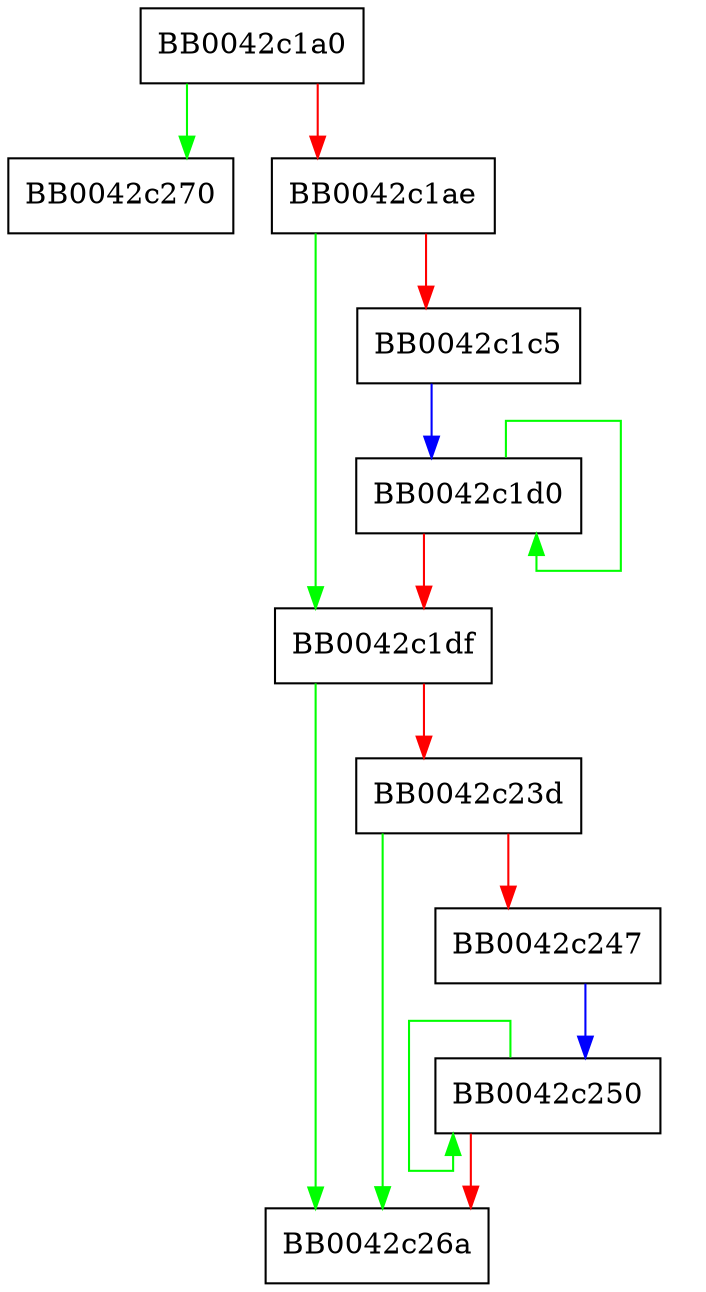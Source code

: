 digraph prog_init {
  node [shape="box"];
  graph [splines=ortho];
  BB0042c1a0 -> BB0042c270 [color="green"];
  BB0042c1a0 -> BB0042c1ae [color="red"];
  BB0042c1ae -> BB0042c1df [color="green"];
  BB0042c1ae -> BB0042c1c5 [color="red"];
  BB0042c1c5 -> BB0042c1d0 [color="blue"];
  BB0042c1d0 -> BB0042c1d0 [color="green"];
  BB0042c1d0 -> BB0042c1df [color="red"];
  BB0042c1df -> BB0042c26a [color="green"];
  BB0042c1df -> BB0042c23d [color="red"];
  BB0042c23d -> BB0042c26a [color="green"];
  BB0042c23d -> BB0042c247 [color="red"];
  BB0042c247 -> BB0042c250 [color="blue"];
  BB0042c250 -> BB0042c250 [color="green"];
  BB0042c250 -> BB0042c26a [color="red"];
}